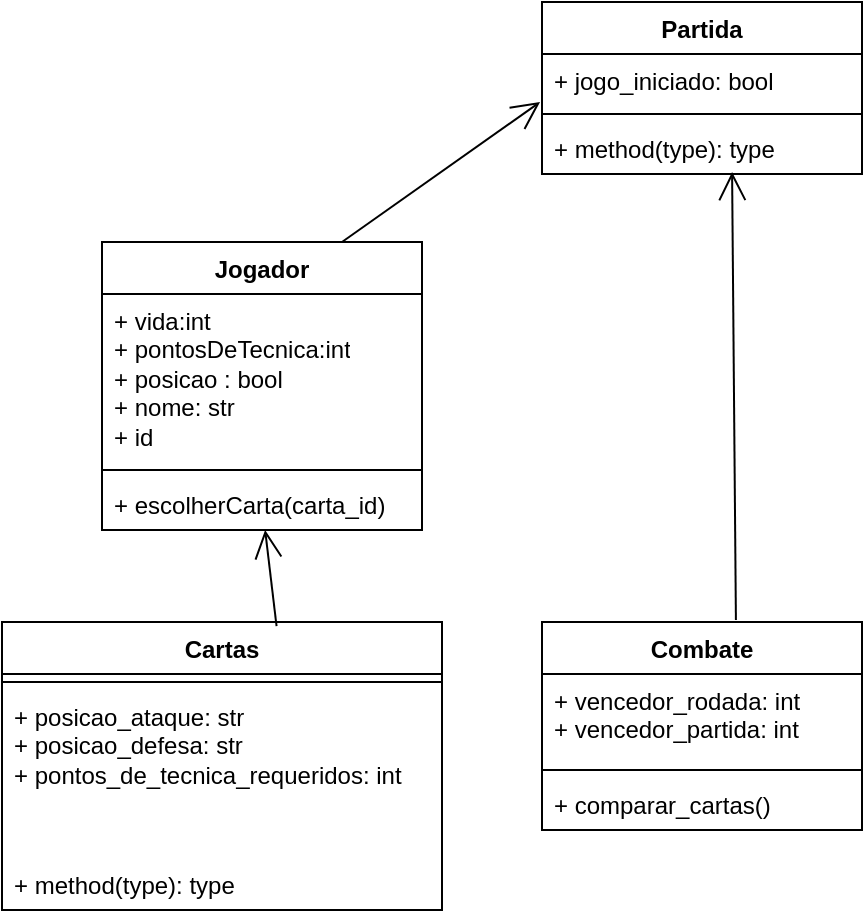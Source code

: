 <mxfile version="22.1.0" type="github">
  <diagram id="C5RBs43oDa-KdzZeNtuy" name="Page-1">
    <mxGraphModel dx="794" dy="394" grid="1" gridSize="10" guides="1" tooltips="1" connect="1" arrows="1" fold="1" page="1" pageScale="1" pageWidth="827" pageHeight="1169" math="0" shadow="0">
      <root>
        <mxCell id="WIyWlLk6GJQsqaUBKTNV-0" />
        <mxCell id="WIyWlLk6GJQsqaUBKTNV-1" parent="WIyWlLk6GJQsqaUBKTNV-0" />
        <mxCell id="Wt1cgnrOFFd20hkvTsMa-0" value="Partida" style="swimlane;fontStyle=1;align=center;verticalAlign=top;childLayout=stackLayout;horizontal=1;startSize=26;horizontalStack=0;resizeParent=1;resizeParentMax=0;resizeLast=0;collapsible=1;marginBottom=0;whiteSpace=wrap;html=1;" vertex="1" parent="WIyWlLk6GJQsqaUBKTNV-1">
          <mxGeometry x="360" y="30" width="160" height="86" as="geometry" />
        </mxCell>
        <mxCell id="Wt1cgnrOFFd20hkvTsMa-1" value="&lt;div&gt;+ jogo_iniciado: bool&lt;/div&gt;" style="text;strokeColor=none;fillColor=none;align=left;verticalAlign=top;spacingLeft=4;spacingRight=4;overflow=hidden;rotatable=0;points=[[0,0.5],[1,0.5]];portConstraint=eastwest;whiteSpace=wrap;html=1;" vertex="1" parent="Wt1cgnrOFFd20hkvTsMa-0">
          <mxGeometry y="26" width="160" height="26" as="geometry" />
        </mxCell>
        <mxCell id="Wt1cgnrOFFd20hkvTsMa-2" value="" style="line;strokeWidth=1;fillColor=none;align=left;verticalAlign=middle;spacingTop=-1;spacingLeft=3;spacingRight=3;rotatable=0;labelPosition=right;points=[];portConstraint=eastwest;strokeColor=inherit;" vertex="1" parent="Wt1cgnrOFFd20hkvTsMa-0">
          <mxGeometry y="52" width="160" height="8" as="geometry" />
        </mxCell>
        <mxCell id="Wt1cgnrOFFd20hkvTsMa-3" value="+ method(type): type" style="text;strokeColor=none;fillColor=none;align=left;verticalAlign=top;spacingLeft=4;spacingRight=4;overflow=hidden;rotatable=0;points=[[0,0.5],[1,0.5]];portConstraint=eastwest;whiteSpace=wrap;html=1;" vertex="1" parent="Wt1cgnrOFFd20hkvTsMa-0">
          <mxGeometry y="60" width="160" height="26" as="geometry" />
        </mxCell>
        <mxCell id="Wt1cgnrOFFd20hkvTsMa-4" value="Combate" style="swimlane;fontStyle=1;align=center;verticalAlign=top;childLayout=stackLayout;horizontal=1;startSize=26;horizontalStack=0;resizeParent=1;resizeParentMax=0;resizeLast=0;collapsible=1;marginBottom=0;whiteSpace=wrap;html=1;" vertex="1" parent="WIyWlLk6GJQsqaUBKTNV-1">
          <mxGeometry x="360" y="340" width="160" height="104" as="geometry" />
        </mxCell>
        <mxCell id="Wt1cgnrOFFd20hkvTsMa-5" value="&lt;div&gt;+ vencedor_rodada: int &lt;br&gt;&lt;/div&gt;&lt;div&gt;+ vencedor_partida: int&lt;br&gt;&lt;/div&gt;" style="text;strokeColor=none;fillColor=none;align=left;verticalAlign=top;spacingLeft=4;spacingRight=4;overflow=hidden;rotatable=0;points=[[0,0.5],[1,0.5]];portConstraint=eastwest;whiteSpace=wrap;html=1;" vertex="1" parent="Wt1cgnrOFFd20hkvTsMa-4">
          <mxGeometry y="26" width="160" height="44" as="geometry" />
        </mxCell>
        <mxCell id="Wt1cgnrOFFd20hkvTsMa-6" value="" style="line;strokeWidth=1;fillColor=none;align=left;verticalAlign=middle;spacingTop=-1;spacingLeft=3;spacingRight=3;rotatable=0;labelPosition=right;points=[];portConstraint=eastwest;strokeColor=inherit;" vertex="1" parent="Wt1cgnrOFFd20hkvTsMa-4">
          <mxGeometry y="70" width="160" height="8" as="geometry" />
        </mxCell>
        <mxCell id="Wt1cgnrOFFd20hkvTsMa-7" value="&lt;div&gt;+ comparar_cartas()&lt;/div&gt;&lt;div&gt;&lt;br&gt;&lt;/div&gt;" style="text;strokeColor=none;fillColor=none;align=left;verticalAlign=top;spacingLeft=4;spacingRight=4;overflow=hidden;rotatable=0;points=[[0,0.5],[1,0.5]];portConstraint=eastwest;whiteSpace=wrap;html=1;" vertex="1" parent="Wt1cgnrOFFd20hkvTsMa-4">
          <mxGeometry y="78" width="160" height="26" as="geometry" />
        </mxCell>
        <mxCell id="Wt1cgnrOFFd20hkvTsMa-8" value="Jogador" style="swimlane;fontStyle=1;align=center;verticalAlign=top;childLayout=stackLayout;horizontal=1;startSize=26;horizontalStack=0;resizeParent=1;resizeParentMax=0;resizeLast=0;collapsible=1;marginBottom=0;whiteSpace=wrap;html=1;" vertex="1" parent="WIyWlLk6GJQsqaUBKTNV-1">
          <mxGeometry x="140" y="150" width="160" height="144" as="geometry" />
        </mxCell>
        <mxCell id="Wt1cgnrOFFd20hkvTsMa-9" value="&lt;div&gt;+ vida:int&lt;/div&gt;&lt;div&gt;+ pontosDeTecnica:int&lt;/div&gt;&lt;div&gt;+ posicao : bool&lt;/div&gt;&lt;div&gt;+ nome: str&lt;/div&gt;&lt;div&gt;+ id&lt;br&gt;&lt;/div&gt;&lt;div&gt;&lt;br&gt;&lt;/div&gt;" style="text;strokeColor=none;fillColor=none;align=left;verticalAlign=top;spacingLeft=4;spacingRight=4;overflow=hidden;rotatable=0;points=[[0,0.5],[1,0.5]];portConstraint=eastwest;whiteSpace=wrap;html=1;" vertex="1" parent="Wt1cgnrOFFd20hkvTsMa-8">
          <mxGeometry y="26" width="160" height="84" as="geometry" />
        </mxCell>
        <mxCell id="Wt1cgnrOFFd20hkvTsMa-10" value="" style="line;strokeWidth=1;fillColor=none;align=left;verticalAlign=middle;spacingTop=-1;spacingLeft=3;spacingRight=3;rotatable=0;labelPosition=right;points=[];portConstraint=eastwest;strokeColor=inherit;" vertex="1" parent="Wt1cgnrOFFd20hkvTsMa-8">
          <mxGeometry y="110" width="160" height="8" as="geometry" />
        </mxCell>
        <mxCell id="Wt1cgnrOFFd20hkvTsMa-11" value="+ escolherCarta(carta_id)" style="text;strokeColor=none;fillColor=none;align=left;verticalAlign=top;spacingLeft=4;spacingRight=4;overflow=hidden;rotatable=0;points=[[0,0.5],[1,0.5]];portConstraint=eastwest;whiteSpace=wrap;html=1;" vertex="1" parent="Wt1cgnrOFFd20hkvTsMa-8">
          <mxGeometry y="118" width="160" height="26" as="geometry" />
        </mxCell>
        <mxCell id="Wt1cgnrOFFd20hkvTsMa-12" value="&lt;div&gt;Cartas&lt;/div&gt;" style="swimlane;fontStyle=1;align=center;verticalAlign=top;childLayout=stackLayout;horizontal=1;startSize=26;horizontalStack=0;resizeParent=1;resizeParentMax=0;resizeLast=0;collapsible=1;marginBottom=0;whiteSpace=wrap;html=1;" vertex="1" parent="WIyWlLk6GJQsqaUBKTNV-1">
          <mxGeometry x="90" y="340" width="220" height="144" as="geometry" />
        </mxCell>
        <mxCell id="Wt1cgnrOFFd20hkvTsMa-14" value="" style="line;strokeWidth=1;fillColor=none;align=left;verticalAlign=middle;spacingTop=-1;spacingLeft=3;spacingRight=3;rotatable=0;labelPosition=right;points=[];portConstraint=eastwest;strokeColor=inherit;" vertex="1" parent="Wt1cgnrOFFd20hkvTsMa-12">
          <mxGeometry y="26" width="220" height="8" as="geometry" />
        </mxCell>
        <mxCell id="Wt1cgnrOFFd20hkvTsMa-13" value="&lt;div&gt;+ posicao_ataque: str&lt;/div&gt;&lt;div&gt;+ posicao_defesa: str&lt;/div&gt;&lt;div&gt;+ pontos_de_tecnica_requeridos: int&lt;br&gt;&lt;/div&gt;&lt;div&gt;&lt;br&gt;&lt;/div&gt;&lt;div&gt;&lt;br&gt;&lt;/div&gt;" style="text;strokeColor=none;fillColor=none;align=left;verticalAlign=top;spacingLeft=4;spacingRight=4;overflow=hidden;rotatable=0;points=[[0,0.5],[1,0.5]];portConstraint=eastwest;whiteSpace=wrap;html=1;" vertex="1" parent="Wt1cgnrOFFd20hkvTsMa-12">
          <mxGeometry y="34" width="220" height="84" as="geometry" />
        </mxCell>
        <mxCell id="Wt1cgnrOFFd20hkvTsMa-15" value="+ method(type): type" style="text;strokeColor=none;fillColor=none;align=left;verticalAlign=top;spacingLeft=4;spacingRight=4;overflow=hidden;rotatable=0;points=[[0,0.5],[1,0.5]];portConstraint=eastwest;whiteSpace=wrap;html=1;" vertex="1" parent="Wt1cgnrOFFd20hkvTsMa-12">
          <mxGeometry y="118" width="220" height="26" as="geometry" />
        </mxCell>
        <mxCell id="Wt1cgnrOFFd20hkvTsMa-20" value="" style="endArrow=open;endFill=1;endSize=12;html=1;rounded=0;exitX=0.75;exitY=0;exitDx=0;exitDy=0;entryX=-0.006;entryY=0.923;entryDx=0;entryDy=0;entryPerimeter=0;" edge="1" parent="WIyWlLk6GJQsqaUBKTNV-1" source="Wt1cgnrOFFd20hkvTsMa-8" target="Wt1cgnrOFFd20hkvTsMa-1">
          <mxGeometry width="160" relative="1" as="geometry">
            <mxPoint x="550" y="230" as="sourcePoint" />
            <mxPoint x="390" y="230" as="targetPoint" />
          </mxGeometry>
        </mxCell>
        <mxCell id="Wt1cgnrOFFd20hkvTsMa-21" value="" style="endArrow=open;endFill=1;endSize=12;html=1;rounded=0;exitX=0.606;exitY=-0.01;exitDx=0;exitDy=0;exitPerimeter=0;entryX=0.594;entryY=0.962;entryDx=0;entryDy=0;entryPerimeter=0;" edge="1" parent="WIyWlLk6GJQsqaUBKTNV-1" source="Wt1cgnrOFFd20hkvTsMa-4" target="Wt1cgnrOFFd20hkvTsMa-3">
          <mxGeometry width="160" relative="1" as="geometry">
            <mxPoint x="550" y="230" as="sourcePoint" />
            <mxPoint x="390" y="230" as="targetPoint" />
          </mxGeometry>
        </mxCell>
        <mxCell id="Wt1cgnrOFFd20hkvTsMa-22" value="" style="endArrow=open;endFill=1;endSize=12;html=1;rounded=0;exitX=0.624;exitY=0.014;exitDx=0;exitDy=0;exitPerimeter=0;" edge="1" parent="WIyWlLk6GJQsqaUBKTNV-1" source="Wt1cgnrOFFd20hkvTsMa-12" target="Wt1cgnrOFFd20hkvTsMa-11">
          <mxGeometry width="160" relative="1" as="geometry">
            <mxPoint x="390" y="230" as="sourcePoint" />
            <mxPoint x="550" y="230" as="targetPoint" />
          </mxGeometry>
        </mxCell>
      </root>
    </mxGraphModel>
  </diagram>
</mxfile>
